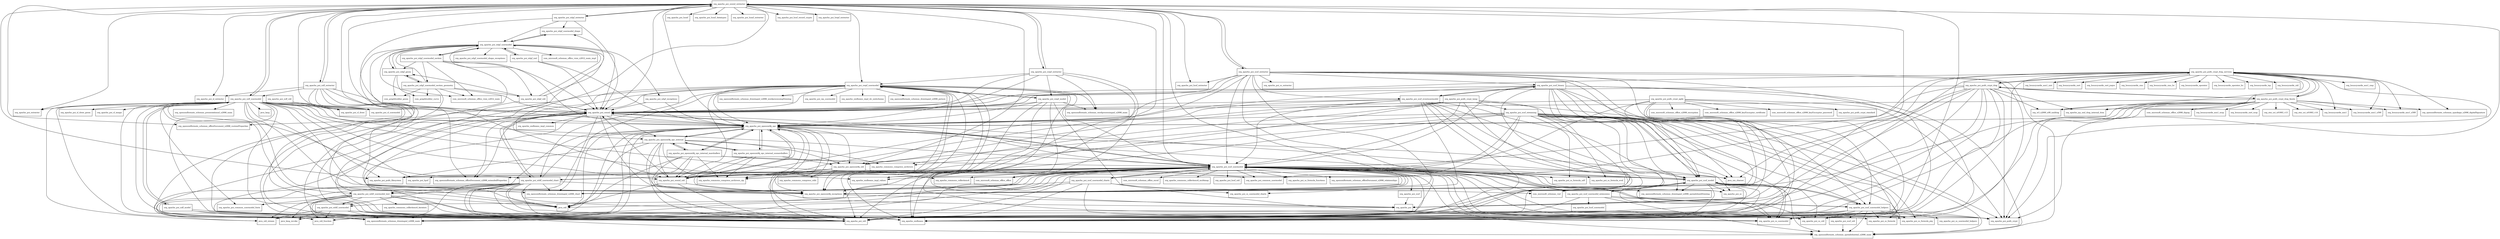 digraph poi_ooxml_4_0_0_package_dependencies {
  node [shape = box, fontsize=10.0];
  org_apache_poi_ooxml -> java_util;
  org_apache_poi_ooxml -> org_apache_poi_openxml4j_exceptions;
  org_apache_poi_ooxml -> org_apache_poi_openxml4j_opc;
  org_apache_poi_ooxml -> org_apache_poi_openxml4j_opc_internal;
  org_apache_poi_ooxml -> org_apache_poi_util;
  org_apache_poi_ooxml -> org_apache_poi_xddf_usermodel_chart;
  org_apache_poi_ooxml -> org_apache_poi_xssf_usermodel;
  org_apache_poi_ooxml -> org_apache_xmlbeans;
  org_apache_poi_ooxml -> org_apache_xmlbeans_impl_common;
  org_apache_poi_ooxml -> org_openxmlformats_schemas_officeDocument_x2006_customProperties;
  org_apache_poi_ooxml -> org_openxmlformats_schemas_officeDocument_x2006_extendedProperties;
  org_apache_poi_ooxml_extractor -> java_util;
  org_apache_poi_ooxml_extractor -> org_apache_poi;
  org_apache_poi_ooxml_extractor -> org_apache_poi_extractor;
  org_apache_poi_ooxml_extractor -> org_apache_poi_hsmf;
  org_apache_poi_ooxml_extractor -> org_apache_poi_hsmf_datatypes;
  org_apache_poi_ooxml_extractor -> org_apache_poi_hsmf_extractor;
  org_apache_poi_ooxml_extractor -> org_apache_poi_hssf_extractor;
  org_apache_poi_ooxml_extractor -> org_apache_poi_hssf_record_crypto;
  org_apache_poi_ooxml_extractor -> org_apache_poi_hwpf_extractor;
  org_apache_poi_ooxml_extractor -> org_apache_poi_ooxml;
  org_apache_poi_ooxml_extractor -> org_apache_poi_openxml4j_exceptions;
  org_apache_poi_ooxml_extractor -> org_apache_poi_openxml4j_opc;
  org_apache_poi_ooxml_extractor -> org_apache_poi_openxml4j_opc_internal;
  org_apache_poi_ooxml_extractor -> org_apache_poi_openxml4j_util;
  org_apache_poi_ooxml_extractor -> org_apache_poi_poifs_crypt;
  org_apache_poi_ooxml_extractor -> org_apache_poi_poifs_filesystem;
  org_apache_poi_ooxml_extractor -> org_apache_poi_sl_extractor;
  org_apache_poi_ooxml_extractor -> org_apache_poi_sl_usermodel;
  org_apache_poi_ooxml_extractor -> org_apache_poi_util;
  org_apache_poi_ooxml_extractor -> org_apache_poi_xdgf_extractor;
  org_apache_poi_ooxml_extractor -> org_apache_poi_xslf_extractor;
  org_apache_poi_ooxml_extractor -> org_apache_poi_xslf_usermodel;
  org_apache_poi_ooxml_extractor -> org_apache_poi_xssf_extractor;
  org_apache_poi_ooxml_extractor -> org_apache_poi_xssf_usermodel;
  org_apache_poi_ooxml_extractor -> org_apache_poi_xwpf_extractor;
  org_apache_poi_ooxml_extractor -> org_apache_poi_xwpf_usermodel;
  org_apache_poi_ooxml_extractor -> org_apache_xmlbeans;
  org_apache_poi_ooxml_extractor -> org_openxmlformats_schemas_officeDocument_x2006_customProperties;
  org_apache_poi_ooxml_extractor -> org_openxmlformats_schemas_officeDocument_x2006_extendedProperties;
  org_apache_poi_ooxml_util -> java_util;
  org_apache_poi_ooxml_util -> org_apache_poi_ooxml;
  org_apache_poi_ooxml_util -> org_apache_poi_openxml4j_exceptions;
  org_apache_poi_ooxml_util -> org_apache_poi_openxml4j_opc;
  org_apache_poi_ooxml_util -> org_apache_poi_util;
  org_apache_poi_openxml4j_exceptions -> org_apache_poi;
  org_apache_poi_openxml4j_opc -> java_lang_invoke;
  org_apache_poi_openxml4j_opc -> java_nio_charset;
  org_apache_poi_openxml4j_opc -> java_util;
  org_apache_poi_openxml4j_opc -> java_util_function;
  org_apache_poi_openxml4j_opc -> java_util_stream;
  org_apache_poi_openxml4j_opc -> org_apache_commons_compress_archivers_zip;
  org_apache_poi_openxml4j_opc -> org_apache_poi;
  org_apache_poi_openxml4j_opc -> org_apache_poi_ooxml_util;
  org_apache_poi_openxml4j_opc -> org_apache_poi_openxml4j_exceptions;
  org_apache_poi_openxml4j_opc -> org_apache_poi_openxml4j_opc_internal;
  org_apache_poi_openxml4j_opc -> org_apache_poi_openxml4j_opc_internal_marshallers;
  org_apache_poi_openxml4j_opc -> org_apache_poi_openxml4j_opc_internal_unmarshallers;
  org_apache_poi_openxml4j_opc -> org_apache_poi_openxml4j_util;
  org_apache_poi_openxml4j_opc -> org_apache_poi_util;
  org_apache_poi_openxml4j_opc_internal -> java_util;
  org_apache_poi_openxml4j_opc_internal -> org_apache_commons_compress_archivers;
  org_apache_poi_openxml4j_opc_internal -> org_apache_commons_compress_archivers_zip;
  org_apache_poi_openxml4j_opc_internal -> org_apache_poi_ooxml_util;
  org_apache_poi_openxml4j_opc_internal -> org_apache_poi_openxml4j_exceptions;
  org_apache_poi_openxml4j_opc_internal -> org_apache_poi_openxml4j_opc;
  org_apache_poi_openxml4j_opc_internal -> org_apache_poi_openxml4j_opc_internal_marshallers;
  org_apache_poi_openxml4j_opc_internal -> org_apache_poi_openxml4j_opc_internal_unmarshallers;
  org_apache_poi_openxml4j_opc_internal -> org_apache_poi_openxml4j_util;
  org_apache_poi_openxml4j_opc_internal -> org_apache_poi_poifs_filesystem;
  org_apache_poi_openxml4j_opc_internal -> org_apache_poi_util;
  org_apache_poi_openxml4j_opc_internal_marshallers -> java_util;
  org_apache_poi_openxml4j_opc_internal_marshallers -> org_apache_commons_compress_archivers;
  org_apache_poi_openxml4j_opc_internal_marshallers -> org_apache_commons_compress_archivers_zip;
  org_apache_poi_openxml4j_opc_internal_marshallers -> org_apache_poi_ooxml_util;
  org_apache_poi_openxml4j_opc_internal_marshallers -> org_apache_poi_openxml4j_exceptions;
  org_apache_poi_openxml4j_opc_internal_marshallers -> org_apache_poi_openxml4j_opc;
  org_apache_poi_openxml4j_opc_internal_marshallers -> org_apache_poi_openxml4j_opc_internal;
  org_apache_poi_openxml4j_opc_internal_marshallers -> org_apache_poi_util;
  org_apache_poi_openxml4j_opc_internal_marshallers -> org_apache_poi_xssf_usermodel;
  org_apache_poi_openxml4j_opc_internal_unmarshallers -> org_apache_commons_compress_archivers_zip;
  org_apache_poi_openxml4j_opc_internal_unmarshallers -> org_apache_poi_ooxml_util;
  org_apache_poi_openxml4j_opc_internal_unmarshallers -> org_apache_poi_openxml4j_exceptions;
  org_apache_poi_openxml4j_opc_internal_unmarshallers -> org_apache_poi_openxml4j_opc;
  org_apache_poi_openxml4j_opc_internal_unmarshallers -> org_apache_poi_openxml4j_opc_internal;
  org_apache_poi_openxml4j_opc_internal_unmarshallers -> org_apache_poi_openxml4j_util;
  org_apache_poi_openxml4j_util -> org_apache_commons_collections4;
  org_apache_poi_openxml4j_util -> org_apache_commons_compress_archivers_zip;
  org_apache_poi_openxml4j_util -> org_apache_commons_compress_utils;
  org_apache_poi_openxml4j_util -> org_apache_poi_openxml4j_exceptions;
  org_apache_poi_openxml4j_util -> org_apache_poi_util;
  org_apache_poi_poifs_crypt_agile -> com_microsoft_schemas_office_x2006_encryption;
  org_apache_poi_poifs_crypt_agile -> com_microsoft_schemas_office_x2006_keyEncryptor_certificate;
  org_apache_poi_poifs_crypt_agile -> com_microsoft_schemas_office_x2006_keyEncryptor_password;
  org_apache_poi_poifs_crypt_agile -> org_apache_poi;
  org_apache_poi_poifs_crypt_agile -> org_apache_poi_ooxml;
  org_apache_poi_poifs_crypt_agile -> org_apache_poi_poifs_crypt;
  org_apache_poi_poifs_crypt_agile -> org_apache_poi_poifs_crypt_standard;
  org_apache_poi_poifs_crypt_agile -> org_apache_poi_poifs_filesystem;
  org_apache_poi_poifs_crypt_agile -> org_apache_poi_util;
  org_apache_poi_poifs_crypt_agile -> org_apache_xmlbeans;
  org_apache_poi_poifs_crypt_dsig -> java_lang_invoke;
  org_apache_poi_poifs_crypt_dsig -> java_util_function;
  org_apache_poi_poifs_crypt_dsig -> org_apache_jcp_xml_dsig_internal_dom;
  org_apache_poi_poifs_crypt_dsig -> org_apache_poi;
  org_apache_poi_poifs_crypt_dsig -> org_apache_poi_ooxml;
  org_apache_poi_poifs_crypt_dsig -> org_apache_poi_ooxml_util;
  org_apache_poi_poifs_crypt_dsig -> org_apache_poi_openxml4j_exceptions;
  org_apache_poi_poifs_crypt_dsig -> org_apache_poi_openxml4j_opc;
  org_apache_poi_poifs_crypt_dsig -> org_apache_poi_poifs_crypt;
  org_apache_poi_poifs_crypt_dsig -> org_apache_poi_poifs_crypt_dsig_facets;
  org_apache_poi_poifs_crypt_dsig -> org_apache_poi_poifs_crypt_dsig_services;
  org_apache_poi_poifs_crypt_dsig -> org_apache_poi_util;
  org_apache_poi_poifs_crypt_dsig -> org_apache_xmlbeans;
  org_apache_poi_poifs_crypt_dsig -> org_w3_x2000_x09_xmldsig;
  org_apache_poi_poifs_crypt_dsig_facets -> com_microsoft_schemas_office_x2006_digsig;
  org_apache_poi_poifs_crypt_dsig_facets -> org_apache_jcp_xml_dsig_internal_dom;
  org_apache_poi_poifs_crypt_dsig_facets -> org_apache_poi_ooxml;
  org_apache_poi_poifs_crypt_dsig_facets -> org_apache_poi_openxml4j_exceptions;
  org_apache_poi_poifs_crypt_dsig_facets -> org_apache_poi_openxml4j_opc;
  org_apache_poi_poifs_crypt_dsig_facets -> org_apache_poi_poifs_crypt;
  org_apache_poi_poifs_crypt_dsig_facets -> org_apache_poi_poifs_crypt_dsig;
  org_apache_poi_poifs_crypt_dsig_facets -> org_apache_poi_poifs_crypt_dsig_services;
  org_apache_poi_poifs_crypt_dsig_facets -> org_apache_poi_util;
  org_apache_poi_poifs_crypt_dsig_facets -> org_apache_xmlbeans;
  org_apache_poi_poifs_crypt_dsig_facets -> org_bouncycastle_asn1;
  org_apache_poi_poifs_crypt_dsig_facets -> org_bouncycastle_asn1_ocsp;
  org_apache_poi_poifs_crypt_dsig_facets -> org_bouncycastle_asn1_x500;
  org_apache_poi_poifs_crypt_dsig_facets -> org_bouncycastle_asn1_x509;
  org_apache_poi_poifs_crypt_dsig_facets -> org_bouncycastle_cert_ocsp;
  org_apache_poi_poifs_crypt_dsig_facets -> org_etsi_uri_x01903_v13;
  org_apache_poi_poifs_crypt_dsig_facets -> org_etsi_uri_x01903_v14;
  org_apache_poi_poifs_crypt_dsig_facets -> org_openxmlformats_schemas_xpackage_x2006_digitalSignature;
  org_apache_poi_poifs_crypt_dsig_facets -> org_w3_x2000_x09_xmldsig;
  org_apache_poi_poifs_crypt_dsig_services -> java_nio_charset;
  org_apache_poi_poifs_crypt_dsig_services -> org_apache_jcp_xml_dsig_internal_dom;
  org_apache_poi_poifs_crypt_dsig_services -> org_apache_poi_ooxml;
  org_apache_poi_poifs_crypt_dsig_services -> org_apache_poi_ooxml_util;
  org_apache_poi_poifs_crypt_dsig_services -> org_apache_poi_poifs_crypt;
  org_apache_poi_poifs_crypt_dsig_services -> org_apache_poi_poifs_crypt_dsig;
  org_apache_poi_poifs_crypt_dsig_services -> org_apache_poi_poifs_crypt_dsig_facets;
  org_apache_poi_poifs_crypt_dsig_services -> org_apache_poi_util;
  org_apache_poi_poifs_crypt_dsig_services -> org_apache_xmlbeans;
  org_apache_poi_poifs_crypt_dsig_services -> org_bouncycastle_asn1;
  org_apache_poi_poifs_crypt_dsig_services -> org_bouncycastle_asn1_cmp;
  org_apache_poi_poifs_crypt_dsig_services -> org_bouncycastle_asn1_nist;
  org_apache_poi_poifs_crypt_dsig_services -> org_bouncycastle_asn1_x500;
  org_apache_poi_poifs_crypt_dsig_services -> org_bouncycastle_asn1_x509;
  org_apache_poi_poifs_crypt_dsig_services -> org_bouncycastle_cert;
  org_apache_poi_poifs_crypt_dsig_services -> org_bouncycastle_cert_jcajce;
  org_apache_poi_poifs_crypt_dsig_services -> org_bouncycastle_cms;
  org_apache_poi_poifs_crypt_dsig_services -> org_bouncycastle_cms_bc;
  org_apache_poi_poifs_crypt_dsig_services -> org_bouncycastle_operator;
  org_apache_poi_poifs_crypt_dsig_services -> org_bouncycastle_operator_bc;
  org_apache_poi_poifs_crypt_dsig_services -> org_bouncycastle_tsp;
  org_apache_poi_poifs_crypt_dsig_services -> org_bouncycastle_util;
  org_apache_poi_poifs_crypt_dsig_services -> org_openxmlformats_schemas_xpackage_x2006_digitalSignature;
  org_apache_poi_poifs_crypt_dsig_services -> org_w3_x2000_x09_xmldsig;
  org_apache_poi_poifs_crypt_temp -> org_apache_commons_compress_archivers;
  org_apache_poi_poifs_crypt_temp -> org_apache_commons_compress_archivers_zip;
  org_apache_poi_poifs_crypt_temp -> org_apache_poi_openxml4j_util;
  org_apache_poi_poifs_crypt_temp -> org_apache_poi_poifs_crypt;
  org_apache_poi_poifs_crypt_temp -> org_apache_poi_util;
  org_apache_poi_poifs_crypt_temp -> org_apache_poi_xssf_model;
  org_apache_poi_poifs_crypt_temp -> org_apache_poi_xssf_streaming;
  org_apache_poi_poifs_crypt_temp -> org_apache_poi_xssf_usermodel;
  org_apache_poi_xddf_usermodel -> java_lang_invoke;
  org_apache_poi_xddf_usermodel -> java_util_function;
  org_apache_poi_xddf_usermodel -> java_util_stream;
  org_apache_poi_xddf_usermodel -> org_apache_poi_util;
  org_apache_poi_xddf_usermodel -> org_apache_xmlbeans;
  org_apache_poi_xddf_usermodel -> org_openxmlformats_schemas_drawingml_x2006_main;
  org_apache_poi_xddf_usermodel_chart -> java_lang_invoke;
  org_apache_poi_xddf_usermodel_chart -> java_util;
  org_apache_poi_xddf_usermodel_chart -> java_util_function;
  org_apache_poi_xddf_usermodel_chart -> java_util_stream;
  org_apache_poi_xddf_usermodel_chart -> org_apache_poi_ooxml;
  org_apache_poi_xddf_usermodel_chart -> org_apache_poi_openxml4j_exceptions;
  org_apache_poi_xddf_usermodel_chart -> org_apache_poi_openxml4j_opc;
  org_apache_poi_xddf_usermodel_chart -> org_apache_poi_ss_usermodel;
  org_apache_poi_xddf_usermodel_chart -> org_apache_poi_ss_util;
  org_apache_poi_xddf_usermodel_chart -> org_apache_poi_util;
  org_apache_poi_xddf_usermodel_chart -> org_apache_poi_xddf_usermodel;
  org_apache_poi_xddf_usermodel_chart -> org_apache_poi_xddf_usermodel_text;
  org_apache_poi_xddf_usermodel_chart -> org_apache_poi_xssf_usermodel;
  org_apache_poi_xddf_usermodel_chart -> org_apache_xmlbeans;
  org_apache_poi_xddf_usermodel_chart -> org_openxmlformats_schemas_drawingml_x2006_chart;
  org_apache_poi_xddf_usermodel_chart -> org_openxmlformats_schemas_drawingml_x2006_main;
  org_apache_poi_xddf_usermodel_chart -> org_openxmlformats_schemas_spreadsheetml_x2006_main;
  org_apache_poi_xddf_usermodel_text -> java_lang_invoke;
  org_apache_poi_xddf_usermodel_text -> java_util;
  org_apache_poi_xddf_usermodel_text -> java_util_function;
  org_apache_poi_xddf_usermodel_text -> java_util_stream;
  org_apache_poi_xddf_usermodel_text -> org_apache_commons_collections4_iterators;
  org_apache_poi_xddf_usermodel_text -> org_apache_poi_common_usermodel_fonts;
  org_apache_poi_xddf_usermodel_text -> org_apache_poi_ooxml;
  org_apache_poi_xddf_usermodel_text -> org_apache_poi_openxml4j_opc;
  org_apache_poi_xddf_usermodel_text -> org_apache_poi_util;
  org_apache_poi_xddf_usermodel_text -> org_apache_poi_xddf_usermodel;
  org_apache_poi_xddf_usermodel_text -> org_apache_poi_xssf_usermodel;
  org_apache_poi_xddf_usermodel_text -> org_apache_xmlbeans;
  org_apache_poi_xddf_usermodel_text -> org_openxmlformats_schemas_drawingml_x2006_main;
  org_apache_poi_xdgf_exceptions -> org_apache_poi_ooxml;
  org_apache_poi_xdgf_exceptions -> org_apache_poi_openxml4j_opc;
  org_apache_poi_xdgf_extractor -> org_apache_poi_ooxml;
  org_apache_poi_xdgf_extractor -> org_apache_poi_ooxml_extractor;
  org_apache_poi_xdgf_extractor -> org_apache_poi_openxml4j_opc;
  org_apache_poi_xdgf_extractor -> org_apache_poi_xdgf_usermodel;
  org_apache_poi_xdgf_extractor -> org_apache_poi_xdgf_usermodel_shape;
  org_apache_poi_xdgf_geom -> com_graphbuilder_curve;
  org_apache_poi_xdgf_geom -> com_graphbuilder_geom;
  org_apache_poi_xdgf_geom -> org_apache_poi_xdgf_usermodel;
  org_apache_poi_xdgf_geom -> org_apache_poi_xdgf_usermodel_section_geometry;
  org_apache_poi_xdgf_usermodel -> com_microsoft_schemas_office_visio_x2012_main;
  org_apache_poi_xdgf_usermodel -> com_microsoft_schemas_office_visio_x2012_main_impl;
  org_apache_poi_xdgf_usermodel -> org_apache_poi_ooxml;
  org_apache_poi_xdgf_usermodel -> org_apache_poi_ooxml_util;
  org_apache_poi_xdgf_usermodel -> org_apache_poi_openxml4j_opc;
  org_apache_poi_xdgf_usermodel -> org_apache_poi_util;
  org_apache_poi_xdgf_usermodel -> org_apache_poi_xdgf_exceptions;
  org_apache_poi_xdgf_usermodel -> org_apache_poi_xdgf_geom;
  org_apache_poi_xdgf_usermodel -> org_apache_poi_xdgf_usermodel_section;
  org_apache_poi_xdgf_usermodel -> org_apache_poi_xdgf_usermodel_shape;
  org_apache_poi_xdgf_usermodel -> org_apache_poi_xdgf_usermodel_shape_exceptions;
  org_apache_poi_xdgf_usermodel -> org_apache_poi_xdgf_xml;
  org_apache_poi_xdgf_usermodel -> org_apache_xmlbeans;
  org_apache_poi_xdgf_usermodel_section -> com_microsoft_schemas_office_visio_x2012_main;
  org_apache_poi_xdgf_usermodel_section -> org_apache_poi_ooxml;
  org_apache_poi_xdgf_usermodel_section -> org_apache_poi_util;
  org_apache_poi_xdgf_usermodel_section -> org_apache_poi_xdgf_geom;
  org_apache_poi_xdgf_usermodel_section -> org_apache_poi_xdgf_usermodel;
  org_apache_poi_xdgf_usermodel_section -> org_apache_poi_xdgf_usermodel_section_geometry;
  org_apache_poi_xdgf_usermodel_section -> org_apache_poi_xdgf_util;
  org_apache_poi_xdgf_usermodel_section_geometry -> com_graphbuilder_curve;
  org_apache_poi_xdgf_usermodel_section_geometry -> com_graphbuilder_geom;
  org_apache_poi_xdgf_usermodel_section_geometry -> com_microsoft_schemas_office_visio_x2012_main;
  org_apache_poi_xdgf_usermodel_section_geometry -> org_apache_poi_ooxml;
  org_apache_poi_xdgf_usermodel_section_geometry -> org_apache_poi_util;
  org_apache_poi_xdgf_usermodel_section_geometry -> org_apache_poi_xdgf_geom;
  org_apache_poi_xdgf_usermodel_section_geometry -> org_apache_poi_xdgf_usermodel;
  org_apache_poi_xdgf_usermodel_section_geometry -> org_apache_poi_xdgf_util;
  org_apache_poi_xdgf_usermodel_shape -> org_apache_poi_xdgf_usermodel;
  org_apache_poi_xdgf_util -> org_apache_poi_ooxml;
  org_apache_poi_xdgf_util -> org_apache_poi_xdgf_geom;
  org_apache_poi_xdgf_util -> org_apache_poi_xdgf_usermodel;
  org_apache_poi_xdgf_util -> org_apache_poi_xdgf_usermodel_shape;
  org_apache_poi_xdgf_util -> org_apache_xmlbeans;
  org_apache_poi_xdgf_xml -> org_apache_poi_ooxml;
  org_apache_poi_xdgf_xml -> org_apache_poi_openxml4j_opc;
  org_apache_poi_xdgf_xml -> org_apache_poi_xdgf_usermodel;
  org_apache_poi_xslf_extractor -> org_apache_poi_ooxml;
  org_apache_poi_xslf_extractor -> org_apache_poi_ooxml_extractor;
  org_apache_poi_xslf_extractor -> org_apache_poi_openxml4j_exceptions;
  org_apache_poi_xslf_extractor -> org_apache_poi_openxml4j_opc;
  org_apache_poi_xslf_extractor -> org_apache_poi_sl_extractor;
  org_apache_poi_xslf_extractor -> org_apache_poi_sl_usermodel;
  org_apache_poi_xslf_extractor -> org_apache_poi_util;
  org_apache_poi_xslf_extractor -> org_apache_poi_xslf_usermodel;
  org_apache_poi_xslf_extractor -> org_apache_xmlbeans;
  org_apache_poi_xslf_model -> org_apache_poi_util;
  org_apache_poi_xslf_model -> org_apache_poi_xslf_usermodel;
  org_apache_poi_xslf_model -> org_apache_xmlbeans;
  org_apache_poi_xslf_model -> org_openxmlformats_schemas_drawingml_x2006_main;
  org_apache_poi_xslf_usermodel -> java_lang;
  org_apache_poi_xslf_usermodel -> java_lang_invoke;
  org_apache_poi_xslf_usermodel -> java_util;
  org_apache_poi_xslf_usermodel -> java_util_function;
  org_apache_poi_xslf_usermodel -> java_util_stream;
  org_apache_poi_xslf_usermodel -> org_apache_poi_common_usermodel;
  org_apache_poi_xslf_usermodel -> org_apache_poi_common_usermodel_fonts;
  org_apache_poi_xslf_usermodel -> org_apache_poi_extractor;
  org_apache_poi_xslf_usermodel -> org_apache_poi_hpsf;
  org_apache_poi_xslf_usermodel -> org_apache_poi_ooxml;
  org_apache_poi_xslf_usermodel -> org_apache_poi_ooxml_extractor;
  org_apache_poi_xslf_usermodel -> org_apache_poi_ooxml_util;
  org_apache_poi_xslf_usermodel -> org_apache_poi_openxml4j_exceptions;
  org_apache_poi_xslf_usermodel -> org_apache_poi_openxml4j_opc;
  org_apache_poi_xslf_usermodel -> org_apache_poi_poifs_filesystem;
  org_apache_poi_xslf_usermodel -> org_apache_poi_sl_draw;
  org_apache_poi_xslf_usermodel -> org_apache_poi_sl_draw_geom;
  org_apache_poi_xslf_usermodel -> org_apache_poi_sl_image;
  org_apache_poi_xslf_usermodel -> org_apache_poi_sl_usermodel;
  org_apache_poi_xslf_usermodel -> org_apache_poi_util;
  org_apache_poi_xslf_usermodel -> org_apache_poi_xddf_usermodel_chart;
  org_apache_poi_xslf_usermodel -> org_apache_poi_xddf_usermodel_text;
  org_apache_poi_xslf_usermodel -> org_apache_poi_xslf_model;
  org_apache_poi_xslf_usermodel -> org_apache_poi_xssf_usermodel;
  org_apache_poi_xslf_usermodel -> org_apache_xmlbeans;
  org_apache_poi_xslf_usermodel -> org_apache_xmlbeans_impl_values;
  org_apache_poi_xslf_usermodel -> org_openxmlformats_schemas_drawingml_x2006_chart;
  org_apache_poi_xslf_usermodel -> org_openxmlformats_schemas_drawingml_x2006_main;
  org_apache_poi_xslf_usermodel -> org_openxmlformats_schemas_presentationml_x2006_main;
  org_apache_poi_xslf_util -> org_apache_poi_sl_draw;
  org_apache_poi_xslf_util -> org_apache_poi_sl_usermodel;
  org_apache_poi_xssf -> org_apache_poi;
  org_apache_poi_xssf_binary -> com_microsoft_schemas_vml;
  org_apache_poi_xssf_binary -> java_nio_charset;
  org_apache_poi_xssf_binary -> org_apache_poi_ooxml;
  org_apache_poi_xssf_binary -> org_apache_poi_openxml4j_exceptions;
  org_apache_poi_xssf_binary -> org_apache_poi_openxml4j_opc;
  org_apache_poi_xssf_binary -> org_apache_poi_ss_usermodel;
  org_apache_poi_xssf_binary -> org_apache_poi_ss_util;
  org_apache_poi_xssf_binary -> org_apache_poi_util;
  org_apache_poi_xssf_binary -> org_apache_poi_xssf_eventusermodel;
  org_apache_poi_xssf_binary -> org_apache_poi_xssf_model;
  org_apache_poi_xssf_binary -> org_apache_poi_xssf_usermodel;
  org_apache_poi_xssf_binary -> org_apache_poi_xssf_usermodel_helpers;
  org_apache_poi_xssf_binary -> org_openxmlformats_schemas_spreadsheetml_x2006_main;
  org_apache_poi_xssf_eventusermodel -> org_apache_poi_ooxml;
  org_apache_poi_xssf_eventusermodel -> org_apache_poi_ooxml_util;
  org_apache_poi_xssf_eventusermodel -> org_apache_poi_openxml4j_exceptions;
  org_apache_poi_xssf_eventusermodel -> org_apache_poi_openxml4j_opc;
  org_apache_poi_xssf_eventusermodel -> org_apache_poi_ss_usermodel;
  org_apache_poi_xssf_eventusermodel -> org_apache_poi_ss_util;
  org_apache_poi_xssf_eventusermodel -> org_apache_poi_util;
  org_apache_poi_xssf_eventusermodel -> org_apache_poi_xssf_binary;
  org_apache_poi_xssf_eventusermodel -> org_apache_poi_xssf_model;
  org_apache_poi_xssf_eventusermodel -> org_apache_poi_xssf_usermodel;
  org_apache_poi_xssf_eventusermodel -> org_apache_xmlbeans;
  org_apache_poi_xssf_extractor -> org_apache_poi_hssf_extractor;
  org_apache_poi_xssf_extractor -> org_apache_poi_ooxml;
  org_apache_poi_xssf_extractor -> org_apache_poi_ooxml_extractor;
  org_apache_poi_xssf_extractor -> org_apache_poi_ooxml_util;
  org_apache_poi_xssf_extractor -> org_apache_poi_openxml4j_exceptions;
  org_apache_poi_xssf_extractor -> org_apache_poi_openxml4j_opc;
  org_apache_poi_xssf_extractor -> org_apache_poi_ss_extractor;
  org_apache_poi_xssf_extractor -> org_apache_poi_ss_usermodel;
  org_apache_poi_xssf_extractor -> org_apache_poi_ss_util;
  org_apache_poi_xssf_extractor -> org_apache_poi_util;
  org_apache_poi_xssf_extractor -> org_apache_poi_xssf_binary;
  org_apache_poi_xssf_extractor -> org_apache_poi_xssf_eventusermodel;
  org_apache_poi_xssf_extractor -> org_apache_poi_xssf_model;
  org_apache_poi_xssf_extractor -> org_apache_poi_xssf_usermodel;
  org_apache_poi_xssf_extractor -> org_apache_poi_xssf_usermodel_helpers;
  org_apache_poi_xssf_extractor -> org_apache_xmlbeans;
  org_apache_poi_xssf_extractor -> org_openxmlformats_schemas_spreadsheetml_x2006_main;
  org_apache_poi_xssf_model -> com_microsoft_schemas_vml;
  org_apache_poi_xssf_model -> org_apache_poi_ooxml;
  org_apache_poi_xssf_model -> org_apache_poi_openxml4j_opc;
  org_apache_poi_xssf_model -> org_apache_poi_ss;
  org_apache_poi_xssf_model -> org_apache_poi_ss_usermodel;
  org_apache_poi_xssf_model -> org_apache_poi_ss_util;
  org_apache_poi_xssf_model -> org_apache_poi_util;
  org_apache_poi_xssf_model -> org_apache_poi_xssf_usermodel;
  org_apache_poi_xssf_model -> org_apache_poi_xssf_usermodel_extensions;
  org_apache_poi_xssf_model -> org_apache_poi_xssf_usermodel_helpers;
  org_apache_poi_xssf_model -> org_apache_xmlbeans;
  org_apache_poi_xssf_model -> org_openxmlformats_schemas_drawingml_x2006_main;
  org_apache_poi_xssf_model -> org_openxmlformats_schemas_drawingml_x2006_spreadsheetDrawing;
  org_apache_poi_xssf_model -> org_openxmlformats_schemas_spreadsheetml_x2006_main;
  org_apache_poi_xssf_streaming -> java_nio_charset;
  org_apache_poi_xssf_streaming -> org_apache_commons_compress_archivers;
  org_apache_poi_xssf_streaming -> org_apache_commons_compress_archivers_zip;
  org_apache_poi_xssf_streaming -> org_apache_poi_common_usermodel;
  org_apache_poi_xssf_streaming -> org_apache_poi_openxml4j_opc;
  org_apache_poi_xssf_streaming -> org_apache_poi_openxml4j_util;
  org_apache_poi_xssf_streaming -> org_apache_poi_ss;
  org_apache_poi_xssf_streaming -> org_apache_poi_ss_formula;
  org_apache_poi_xssf_streaming -> org_apache_poi_ss_formula_eval;
  org_apache_poi_xssf_streaming -> org_apache_poi_ss_formula_ptg;
  org_apache_poi_xssf_streaming -> org_apache_poi_ss_formula_udf;
  org_apache_poi_xssf_streaming -> org_apache_poi_ss_usermodel;
  org_apache_poi_xssf_streaming -> org_apache_poi_ss_util;
  org_apache_poi_xssf_streaming -> org_apache_poi_util;
  org_apache_poi_xssf_streaming -> org_apache_poi_xssf_model;
  org_apache_poi_xssf_streaming -> org_apache_poi_xssf_usermodel;
  org_apache_poi_xssf_streaming -> org_apache_poi_xssf_usermodel_helpers;
  org_apache_poi_xssf_streaming -> org_openxmlformats_schemas_drawingml_x2006_main;
  org_apache_poi_xssf_streaming -> org_openxmlformats_schemas_drawingml_x2006_spreadsheetDrawing;
  org_apache_poi_xssf_streaming -> org_openxmlformats_schemas_spreadsheetml_x2006_main;
  org_apache_poi_xssf_usermodel -> com_microsoft_schemas_office_excel;
  org_apache_poi_xssf_usermodel -> com_microsoft_schemas_office_office;
  org_apache_poi_xssf_usermodel -> com_microsoft_schemas_vml;
  org_apache_poi_xssf_usermodel -> java_nio_charset;
  org_apache_poi_xssf_usermodel -> java_util;
  org_apache_poi_xssf_usermodel -> java_util_function;
  org_apache_poi_xssf_usermodel -> org_apache_commons_collections4;
  org_apache_poi_xssf_usermodel -> org_apache_commons_collections4_multimap;
  org_apache_poi_xssf_usermodel -> org_apache_poi_common_usermodel;
  org_apache_poi_xssf_usermodel -> org_apache_poi_hpsf;
  org_apache_poi_xssf_usermodel -> org_apache_poi_hssf_util;
  org_apache_poi_xssf_usermodel -> org_apache_poi_ooxml;
  org_apache_poi_xssf_usermodel -> org_apache_poi_ooxml_util;
  org_apache_poi_xssf_usermodel -> org_apache_poi_openxml4j_exceptions;
  org_apache_poi_xssf_usermodel -> org_apache_poi_openxml4j_opc;
  org_apache_poi_xssf_usermodel -> org_apache_poi_poifs_crypt;
  org_apache_poi_xssf_usermodel -> org_apache_poi_poifs_filesystem;
  org_apache_poi_xssf_usermodel -> org_apache_poi_ss;
  org_apache_poi_xssf_usermodel -> org_apache_poi_ss_formula;
  org_apache_poi_xssf_usermodel -> org_apache_poi_ss_formula_eval;
  org_apache_poi_xssf_usermodel -> org_apache_poi_ss_formula_functions;
  org_apache_poi_xssf_usermodel -> org_apache_poi_ss_formula_ptg;
  org_apache_poi_xssf_usermodel -> org_apache_poi_ss_formula_udf;
  org_apache_poi_xssf_usermodel -> org_apache_poi_ss_usermodel;
  org_apache_poi_xssf_usermodel -> org_apache_poi_ss_usermodel_charts;
  org_apache_poi_xssf_usermodel -> org_apache_poi_ss_util;
  org_apache_poi_xssf_usermodel -> org_apache_poi_util;
  org_apache_poi_xssf_usermodel -> org_apache_poi_xddf_usermodel;
  org_apache_poi_xssf_usermodel -> org_apache_poi_xddf_usermodel_chart;
  org_apache_poi_xssf_usermodel -> org_apache_poi_xddf_usermodel_text;
  org_apache_poi_xssf_usermodel -> org_apache_poi_xssf;
  org_apache_poi_xssf_usermodel -> org_apache_poi_xssf_model;
  org_apache_poi_xssf_usermodel -> org_apache_poi_xssf_usermodel_charts;
  org_apache_poi_xssf_usermodel -> org_apache_poi_xssf_usermodel_extensions;
  org_apache_poi_xssf_usermodel -> org_apache_poi_xssf_usermodel_helpers;
  org_apache_poi_xssf_usermodel -> org_apache_xmlbeans;
  org_apache_poi_xssf_usermodel -> org_apache_xmlbeans_impl_values;
  org_apache_poi_xssf_usermodel -> org_openxmlformats_schemas_drawingml_x2006_chart;
  org_apache_poi_xssf_usermodel -> org_openxmlformats_schemas_drawingml_x2006_main;
  org_apache_poi_xssf_usermodel -> org_openxmlformats_schemas_drawingml_x2006_spreadsheetDrawing;
  org_apache_poi_xssf_usermodel -> org_openxmlformats_schemas_officeDocument_x2006_extendedProperties;
  org_apache_poi_xssf_usermodel -> org_openxmlformats_schemas_officeDocument_x2006_relationships;
  org_apache_poi_xssf_usermodel -> org_openxmlformats_schemas_spreadsheetml_x2006_main;
  org_apache_poi_xssf_usermodel_charts -> org_apache_poi_ss_usermodel;
  org_apache_poi_xssf_usermodel_charts -> org_apache_poi_ss_usermodel_charts;
  org_apache_poi_xssf_usermodel_charts -> org_apache_poi_ss_util;
  org_apache_poi_xssf_usermodel_charts -> org_apache_poi_util;
  org_apache_poi_xssf_usermodel_charts -> org_apache_poi_xssf_usermodel;
  org_apache_poi_xssf_usermodel_charts -> org_openxmlformats_schemas_drawingml_x2006_chart;
  org_apache_poi_xssf_usermodel_charts -> org_openxmlformats_schemas_drawingml_x2006_main;
  org_apache_poi_xssf_usermodel_extensions -> org_apache_poi_hssf_usermodel;
  org_apache_poi_xssf_usermodel_extensions -> org_apache_poi_ss_usermodel;
  org_apache_poi_xssf_usermodel_extensions -> org_apache_poi_util;
  org_apache_poi_xssf_usermodel_extensions -> org_apache_poi_xssf_model;
  org_apache_poi_xssf_usermodel_extensions -> org_apache_poi_xssf_usermodel;
  org_apache_poi_xssf_usermodel_extensions -> org_apache_poi_xssf_usermodel_helpers;
  org_apache_poi_xssf_usermodel_extensions -> org_openxmlformats_schemas_spreadsheetml_x2006_main;
  org_apache_poi_xssf_usermodel_helpers -> org_apache_poi_poifs_crypt;
  org_apache_poi_xssf_usermodel_helpers -> org_apache_poi_ss_formula;
  org_apache_poi_xssf_usermodel_helpers -> org_apache_poi_ss_formula_ptg;
  org_apache_poi_xssf_usermodel_helpers -> org_apache_poi_ss_usermodel;
  org_apache_poi_xssf_usermodel_helpers -> org_apache_poi_ss_usermodel_helpers;
  org_apache_poi_xssf_usermodel_helpers -> org_apache_poi_ss_util;
  org_apache_poi_xssf_usermodel_helpers -> org_apache_poi_util;
  org_apache_poi_xssf_usermodel_helpers -> org_apache_poi_xssf_model;
  org_apache_poi_xssf_usermodel_helpers -> org_apache_poi_xssf_usermodel;
  org_apache_poi_xssf_usermodel_helpers -> org_apache_poi_xssf_util;
  org_apache_poi_xssf_usermodel_helpers -> org_apache_xmlbeans;
  org_apache_poi_xssf_usermodel_helpers -> org_openxmlformats_schemas_spreadsheetml_x2006_main;
  org_apache_poi_xssf_util -> org_openxmlformats_schemas_spreadsheetml_x2006_main;
  org_apache_poi_xwpf_extractor -> org_apache_poi_ooxml;
  org_apache_poi_xwpf_extractor -> org_apache_poi_ooxml_extractor;
  org_apache_poi_xwpf_extractor -> org_apache_poi_openxml4j_exceptions;
  org_apache_poi_xwpf_extractor -> org_apache_poi_openxml4j_opc;
  org_apache_poi_xwpf_extractor -> org_apache_poi_xwpf_model;
  org_apache_poi_xwpf_extractor -> org_apache_poi_xwpf_usermodel;
  org_apache_poi_xwpf_extractor -> org_apache_xmlbeans;
  org_apache_poi_xwpf_extractor -> org_openxmlformats_schemas_wordprocessingml_x2006_main;
  org_apache_poi_xwpf_model -> com_microsoft_schemas_office_office;
  org_apache_poi_xwpf_model -> com_microsoft_schemas_vml;
  org_apache_poi_xwpf_model -> org_apache_poi_ooxml;
  org_apache_poi_xwpf_model -> org_apache_poi_openxml4j_opc;
  org_apache_poi_xwpf_model -> org_apache_poi_xwpf_usermodel;
  org_apache_poi_xwpf_model -> org_apache_xmlbeans;
  org_apache_poi_xwpf_model -> org_apache_xmlbeans_impl_values;
  org_apache_poi_xwpf_model -> org_openxmlformats_schemas_wordprocessingml_x2006_main;
  org_apache_poi_xwpf_usermodel -> java_lang_invoke;
  org_apache_poi_xwpf_usermodel -> java_util_function;
  org_apache_poi_xwpf_usermodel -> org_apache_poi;
  org_apache_poi_xwpf_usermodel -> org_apache_poi_ooxml;
  org_apache_poi_xwpf_usermodel -> org_apache_poi_ooxml_util;
  org_apache_poi_xwpf_usermodel -> org_apache_poi_openxml4j_exceptions;
  org_apache_poi_xwpf_usermodel -> org_apache_poi_openxml4j_opc;
  org_apache_poi_xwpf_usermodel -> org_apache_poi_poifs_crypt;
  org_apache_poi_xwpf_usermodel -> org_apache_poi_util;
  org_apache_poi_xwpf_usermodel -> org_apache_poi_wp_usermodel;
  org_apache_poi_xwpf_usermodel -> org_apache_poi_xddf_usermodel_chart;
  org_apache_poi_xwpf_usermodel -> org_apache_poi_xssf_usermodel;
  org_apache_poi_xwpf_usermodel -> org_apache_poi_xwpf_model;
  org_apache_poi_xwpf_usermodel -> org_apache_xmlbeans;
  org_apache_poi_xwpf_usermodel -> org_apache_xmlbeans_impl_values;
  org_apache_poi_xwpf_usermodel -> org_apache_xmlbeans_impl_xb_xmlschema;
  org_apache_poi_xwpf_usermodel -> org_openxmlformats_schemas_drawingml_x2006_chart;
  org_apache_poi_xwpf_usermodel -> org_openxmlformats_schemas_drawingml_x2006_main;
  org_apache_poi_xwpf_usermodel -> org_openxmlformats_schemas_drawingml_x2006_picture;
  org_apache_poi_xwpf_usermodel -> org_openxmlformats_schemas_drawingml_x2006_wordprocessingDrawing;
  org_apache_poi_xwpf_usermodel -> org_openxmlformats_schemas_officeDocument_x2006_extendedProperties;
  org_apache_poi_xwpf_usermodel -> org_openxmlformats_schemas_wordprocessingml_x2006_main;
}

